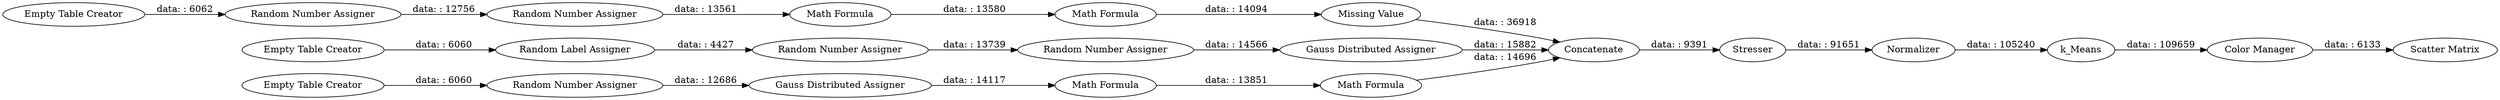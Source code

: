 digraph {
	"3559686149770746747_30" [label="Scatter Matrix"]
	"2690536610895330763_26" [label="Missing Value"]
	"2690536610895330763_21" [label="Random Number Assigner"]
	"2690536610895330763_22" [label="Random Number Assigner"]
	"5971116967566449181_15" [label="Gauss Distributed Assigner"]
	"2690536610895330763_24" [label="Math Formula"]
	"-3205614467698838410_6" [label="Math Formula"]
	"2690536610895330763_19" [label="Empty Table Creator"]
	"2690536610895330763_23" [label="Math Formula"]
	"-3205614467698838410_1" [label="Empty Table Creator"]
	"-3205614467698838410_9" [label="Math Formula"]
	"5971116967566449181_13" [label="Random Number Assigner"]
	"5971116967566449181_12" [label="Random Number Assigner"]
	"3559686149770746747_35" [label=Concatenate]
	"3559686149770746747_36" [label=Normalizer]
	"5971116967566449181_10" [label="Empty Table Creator"]
	"3559686149770746747_17" [label="Color Manager"]
	"-3205614467698838410_3" [label="Gauss Distributed Assigner"]
	"-3205614467698838410_5" [label="Random Number Assigner"]
	"3559686149770746747_33" [label=Stresser]
	"3559686149770746747_34" [label=k_Means]
	"5971116967566449181_11" [label="Random Label Assigner"]
	"-3205614467698838410_6" -> "-3205614467698838410_9" [label="data: : 13851"]
	"3559686149770746747_34" -> "3559686149770746747_17" [label="data: : 109659"]
	"-3205614467698838410_5" -> "-3205614467698838410_3" [label="data: : 12686"]
	"2690536610895330763_24" -> "2690536610895330763_23" [label="data: : 13580"]
	"3559686149770746747_36" -> "3559686149770746747_34" [label="data: : 105240"]
	"-3205614467698838410_3" -> "-3205614467698838410_6" [label="data: : 14117"]
	"-3205614467698838410_1" -> "-3205614467698838410_5" [label="data: : 6060"]
	"5971116967566449181_15" -> "3559686149770746747_35" [label="data: : 15882"]
	"2690536610895330763_19" -> "2690536610895330763_21" [label="data: : 6062"]
	"2690536610895330763_23" -> "2690536610895330763_26" [label="data: : 14094"]
	"2690536610895330763_22" -> "2690536610895330763_24" [label="data: : 13561"]
	"2690536610895330763_21" -> "2690536610895330763_22" [label="data: : 12756"]
	"3559686149770746747_35" -> "3559686149770746747_33" [label="data: : 9391"]
	"5971116967566449181_13" -> "5971116967566449181_15" [label="data: : 14566"]
	"5971116967566449181_10" -> "5971116967566449181_11" [label="data: : 6060"]
	"3559686149770746747_33" -> "3559686149770746747_36" [label="data: : 91651"]
	"5971116967566449181_12" -> "5971116967566449181_13" [label="data: : 13739"]
	"5971116967566449181_11" -> "5971116967566449181_12" [label="data: : 4427"]
	"3559686149770746747_17" -> "3559686149770746747_30" [label="data: : 6133"]
	"2690536610895330763_26" -> "3559686149770746747_35" [label="data: : 36918"]
	"-3205614467698838410_9" -> "3559686149770746747_35" [label="data: : 14696"]
	rankdir=LR
}
